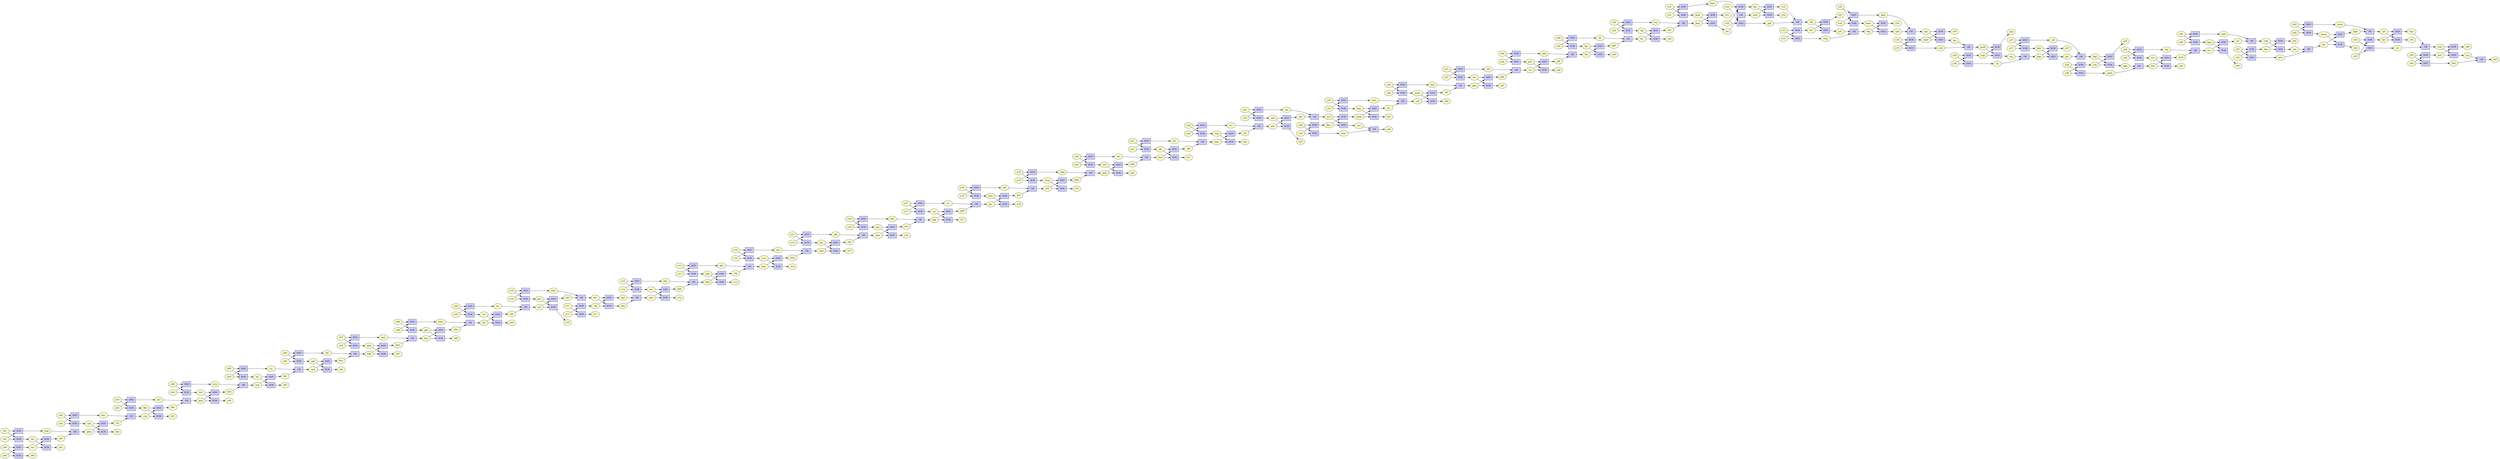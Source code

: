 digraph circuito {
    rankdir=LR;
    node [shape=box, style=filled, fillcolor="#CCCCFF"];
    gate0 [label="XOR"];
    mrh [shape=ellipse, fillcolor="#FFFFCC", style=filled];
    bnc [shape=ellipse, fillcolor="#FFFFCC", style=filled];
    z32 [shape=ellipse, fillcolor="#FFFFCC", style=filled];
    mrh -> gate0;
    bnc -> gate0;
    gate0 -> z32;
    gate1 [label="XOR"];
    y14 [shape=ellipse, fillcolor="#FFFFCC", style=filled];
    x14 [shape=ellipse, fillcolor="#FFFFCC", style=filled];
    vvw [shape=ellipse, fillcolor="#FFFFCC", style=filled];
    y14 -> gate1;
    x14 -> gate1;
    gate1 -> vvw;
    gate2 [label="XOR"];
    bjt [shape=ellipse, fillcolor="#FFFFCC", style=filled];
    mmm [shape=ellipse, fillcolor="#FFFFCC", style=filled];
    z42 [shape=ellipse, fillcolor="#FFFFCC", style=filled];
    bjt -> gate2;
    mmm -> gate2;
    gate2 -> z42;
    gate3 [label="AND"];
    y41 [shape=ellipse, fillcolor="#FFFFCC", style=filled];
    x41 [shape=ellipse, fillcolor="#FFFFCC", style=filled];
    gwr [shape=ellipse, fillcolor="#FFFFCC", style=filled];
    y41 -> gate3;
    x41 -> gate3;
    gate3 -> gwr;
    gate4 [label="AND"];
    sbs [shape=ellipse, fillcolor="#FFFFCC", style=filled];
    vbj [shape=ellipse, fillcolor="#FFFFCC", style=filled];
    kpf [shape=ellipse, fillcolor="#FFFFCC", style=filled];
    sbs -> gate4;
    vbj -> gate4;
    gate4 -> kpf;
    gate5 [label="XOR"];
    x01 [shape=ellipse, fillcolor="#FFFFCC", style=filled];
    y01 [shape=ellipse, fillcolor="#FFFFCC", style=filled];
    rbr [shape=ellipse, fillcolor="#FFFFCC", style=filled];
    x01 -> gate5;
    y01 -> gate5;
    gate5 -> rbr;
    gate6 [label="XOR"];
    jkf [shape=ellipse, fillcolor="#FFFFCC", style=filled];
    kmf [shape=ellipse, fillcolor="#FFFFCC", style=filled];
    z21 [shape=ellipse, fillcolor="#FFFFCC", style=filled];
    jkf -> gate6;
    kmf -> gate6;
    gate6 -> z21;
    gate7 [label="XOR"];
    x25 [shape=ellipse, fillcolor="#FFFFCC", style=filled];
    y25 [shape=ellipse, fillcolor="#FFFFCC", style=filled];
    knp [shape=ellipse, fillcolor="#FFFFCC", style=filled];
    x25 -> gate7;
    y25 -> gate7;
    gate7 -> knp;
    gate8 [label="AND"];
    y05 [shape=ellipse, fillcolor="#FFFFCC", style=filled];
    x05 [shape=ellipse, fillcolor="#FFFFCC", style=filled];
    jcj [shape=ellipse, fillcolor="#FFFFCC", style=filled];
    y05 -> gate8;
    x05 -> gate8;
    gate8 -> jcj;
    gate9 [label="OR"];
    qpn [shape=ellipse, fillcolor="#FFFFCC", style=filled];
    gmv [shape=ellipse, fillcolor="#FFFFCC", style=filled];
    krq [shape=ellipse, fillcolor="#FFFFCC", style=filled];
    qpn -> gate9;
    gmv -> gate9;
    gate9 -> krq;
    gate10 [label="AND"];
    x19 [shape=ellipse, fillcolor="#FFFFCC", style=filled];
    y19 [shape=ellipse, fillcolor="#FFFFCC", style=filled];
    mfq [shape=ellipse, fillcolor="#FFFFCC", style=filled];
    x19 -> gate10;
    y19 -> gate10;
    gate10 -> mfq;
    gate11 [label="AND"];
    rvw [shape=ellipse, fillcolor="#FFFFCC", style=filled];
    mrh -> gate11;
    bnc -> gate11;
    gate11 -> rvw;
    gate12 [label="XOR"];
    wrg [shape=ellipse, fillcolor="#FFFFCC", style=filled];
    mjr [shape=ellipse, fillcolor="#FFFFCC", style=filled];
    z44 [shape=ellipse, fillcolor="#FFFFCC", style=filled];
    wrg -> gate12;
    mjr -> gate12;
    gate12 -> z44;
    gate13 [label="XOR"];
    y10 [shape=ellipse, fillcolor="#FFFFCC", style=filled];
    x10 [shape=ellipse, fillcolor="#FFFFCC", style=filled];
    gtn [shape=ellipse, fillcolor="#FFFFCC", style=filled];
    y10 -> gate13;
    x10 -> gate13;
    gate13 -> gtn;
    gate14 [label="AND"];
    y42 [shape=ellipse, fillcolor="#FFFFCC", style=filled];
    x42 [shape=ellipse, fillcolor="#FFFFCC", style=filled];
    dmw [shape=ellipse, fillcolor="#FFFFCC", style=filled];
    y42 -> gate14;
    x42 -> gate14;
    gate14 -> dmw;
    gate15 [label="OR"];
    wmj [shape=ellipse, fillcolor="#FFFFCC", style=filled];
    pft [shape=ellipse, fillcolor="#FFFFCC", style=filled];
    tkg [shape=ellipse, fillcolor="#FFFFCC", style=filled];
    wmj -> gate15;
    pft -> gate15;
    gate15 -> tkg;
    gate16 [label="AND"];
    x13 [shape=ellipse, fillcolor="#FFFFCC", style=filled];
    y13 [shape=ellipse, fillcolor="#FFFFCC", style=filled];
    qkc [shape=ellipse, fillcolor="#FFFFCC", style=filled];
    x13 -> gate16;
    y13 -> gate16;
    gate16 -> qkc;
    gate17 [label="XOR"];
    tjs [shape=ellipse, fillcolor="#FFFFCC", style=filled];
    y05 -> gate17;
    x05 -> gate17;
    gate17 -> tjs;
    gate18 [label="XOR"];
    pmk [shape=ellipse, fillcolor="#FFFFCC", style=filled];
    vqg [shape=ellipse, fillcolor="#FFFFCC", style=filled];
    z36 [shape=ellipse, fillcolor="#FFFFCC", style=filled];
    pmk -> gate18;
    vqg -> gate18;
    gate18 -> z36;
    gate19 [label="OR"];
    tcg [shape=ellipse, fillcolor="#FFFFCC", style=filled];
    fbd [shape=ellipse, fillcolor="#FFFFCC", style=filled];
    z45 [shape=ellipse, fillcolor="#FFFFCC", style=filled];
    tcg -> gate19;
    fbd -> gate19;
    gate19 -> z45;
    gate20 [label="AND"];
    y33 [shape=ellipse, fillcolor="#FFFFCC", style=filled];
    x33 [shape=ellipse, fillcolor="#FFFFCC", style=filled];
    y33 -> gate20;
    x33 -> gate20;
    gate20 -> wmj;
    gate21 [label="OR"];
    sqs [shape=ellipse, fillcolor="#FFFFCC", style=filled];
    thj [shape=ellipse, fillcolor="#FFFFCC", style=filled];
    sch [shape=ellipse, fillcolor="#FFFFCC", style=filled];
    sqs -> gate21;
    thj -> gate21;
    gate21 -> sch;
    gate22 [label="AND"];
    y16 [shape=ellipse, fillcolor="#FFFFCC", style=filled];
    x16 [shape=ellipse, fillcolor="#FFFFCC", style=filled];
    hbc [shape=ellipse, fillcolor="#FFFFCC", style=filled];
    y16 -> gate22;
    x16 -> gate22;
    gate22 -> hbc;
    gate23 [label="XOR"];
    y09 [shape=ellipse, fillcolor="#FFFFCC", style=filled];
    x09 [shape=ellipse, fillcolor="#FFFFCC", style=filled];
    svf [shape=ellipse, fillcolor="#FFFFCC", style=filled];
    y09 -> gate23;
    x09 -> gate23;
    gate23 -> svf;
    gate24 [label="OR"];
    mjb [shape=ellipse, fillcolor="#FFFFCC", style=filled];
    bbc [shape=ellipse, fillcolor="#FFFFCC", style=filled];
    bhq [shape=ellipse, fillcolor="#FFFFCC", style=filled];
    mjb -> gate24;
    bbc -> gate24;
    gate24 -> bhq;
    gate25 [label="XOR"];
    dvf [shape=ellipse, fillcolor="#FFFFCC", style=filled];
    fdj [shape=ellipse, fillcolor="#FFFFCC", style=filled];
    z33 [shape=ellipse, fillcolor="#FFFFCC", style=filled];
    dvf -> gate25;
    fdj -> gate25;
    gate25 -> z33;
    gate26 [label="AND"];
    x34 [shape=ellipse, fillcolor="#FFFFCC", style=filled];
    y34 [shape=ellipse, fillcolor="#FFFFCC", style=filled];
    pbp [shape=ellipse, fillcolor="#FFFFCC", style=filled];
    x34 -> gate26;
    y34 -> gate26;
    gate26 -> pbp;
    gate27 [label="XOR"];
    y44 [shape=ellipse, fillcolor="#FFFFCC", style=filled];
    x44 [shape=ellipse, fillcolor="#FFFFCC", style=filled];
    y44 -> gate27;
    x44 -> gate27;
    gate27 -> mjr;
    gate28 [label="XOR"];
    x28 [shape=ellipse, fillcolor="#FFFFCC", style=filled];
    y28 [shape=ellipse, fillcolor="#FFFFCC", style=filled];
    qdq [shape=ellipse, fillcolor="#FFFFCC", style=filled];
    x28 -> gate28;
    y28 -> gate28;
    gate28 -> qdq;
    gate29 [label="OR"];
    crp [shape=ellipse, fillcolor="#FFFFCC", style=filled];
    mgc [shape=ellipse, fillcolor="#FFFFCC", style=filled];
    qkc -> gate29;
    crp -> gate29;
    gate29 -> mgc;
    gate30 [label="AND"];
    vgn [shape=ellipse, fillcolor="#FFFFCC", style=filled];
    wfn [shape=ellipse, fillcolor="#FFFFCC", style=filled];
    khj [shape=ellipse, fillcolor="#FFFFCC", style=filled];
    vgn -> gate30;
    wfn -> gate30;
    gate30 -> khj;
    gate31 [label="OR"];
    rwc [shape=ellipse, fillcolor="#FFFFCC", style=filled];
    svg [shape=ellipse, fillcolor="#FFFFCC", style=filled];
    dng [shape=ellipse, fillcolor="#FFFFCC", style=filled];
    rwc -> gate31;
    svg -> gate31;
    gate31 -> dng;
    gate32 [label="XOR"];
    y33 -> gate32;
    x33 -> gate32;
    gate32 -> dvf;
    gate33 [label="XOR"];
    y29 [shape=ellipse, fillcolor="#FFFFCC", style=filled];
    x29 [shape=ellipse, fillcolor="#FFFFCC", style=filled];
    fqc [shape=ellipse, fillcolor="#FFFFCC", style=filled];
    y29 -> gate33;
    x29 -> gate33;
    gate33 -> fqc;
    gate34 [label="AND"];
    stq [shape=ellipse, fillcolor="#FFFFCC", style=filled];
    vqg -> gate34;
    pmk -> gate34;
    gate34 -> stq;
    gate35 [label="XOR"];
    rnv [shape=ellipse, fillcolor="#FFFFCC", style=filled];
    z01 [shape=ellipse, fillcolor="#FFFFCC", style=filled];
    rbr -> gate35;
    rnv -> gate35;
    gate35 -> z01;
    gate36 [label="XOR"];
    x37 [shape=ellipse, fillcolor="#FFFFCC", style=filled];
    y37 [shape=ellipse, fillcolor="#FFFFCC", style=filled];
    kbh [shape=ellipse, fillcolor="#FFFFCC", style=filled];
    x37 -> gate36;
    y37 -> gate36;
    gate36 -> kbh;
    gate37 [label="AND"];
    x35 [shape=ellipse, fillcolor="#FFFFCC", style=filled];
    y35 [shape=ellipse, fillcolor="#FFFFCC", style=filled];
    nsb [shape=ellipse, fillcolor="#FFFFCC", style=filled];
    x35 -> gate37;
    y35 -> gate37;
    gate37 -> nsb;
    gate38 [label="XOR"];
    hqn [shape=ellipse, fillcolor="#FFFFCC", style=filled];
    z37 [shape=ellipse, fillcolor="#FFFFCC", style=filled];
    hqn -> gate38;
    kbh -> gate38;
    gate38 -> z37;
    gate39 [label="XOR"];
    ftq [shape=ellipse, fillcolor="#FFFFCC", style=filled];
    z29 [shape=ellipse, fillcolor="#FFFFCC", style=filled];
    ftq -> gate39;
    fqc -> gate39;
    gate39 -> z29;
    gate40 [label="XOR"];
    y21 [shape=ellipse, fillcolor="#FFFFCC", style=filled];
    x21 [shape=ellipse, fillcolor="#FFFFCC", style=filled];
    y21 -> gate40;
    x21 -> gate40;
    gate40 -> jkf;
    gate41 [label="XOR"];
    y39 [shape=ellipse, fillcolor="#FFFFCC", style=filled];
    x39 [shape=ellipse, fillcolor="#FFFFCC", style=filled];
    vvc [shape=ellipse, fillcolor="#FFFFCC", style=filled];
    y39 -> gate41;
    x39 -> gate41;
    gate41 -> vvc;
    gate42 [label="XOR"];
    gnc [shape=ellipse, fillcolor="#FFFFCC", style=filled];
    x16 -> gate42;
    y16 -> gate42;
    gate42 -> gnc;
    gate43 [label="XOR"];
    dgn [shape=ellipse, fillcolor="#FFFFCC", style=filled];
    x41 -> gate43;
    y41 -> gate43;
    gate43 -> dgn;
    gate44 [label="XOR"];
    y12 [shape=ellipse, fillcolor="#FFFFCC", style=filled];
    x12 [shape=ellipse, fillcolor="#FFFFCC", style=filled];
    nvv [shape=ellipse, fillcolor="#FFFFCC", style=filled];
    y12 -> gate44;
    x12 -> gate44;
    gate44 -> nvv;
    gate45 [label="OR"];
    hgm [shape=ellipse, fillcolor="#FFFFCC", style=filled];
    cjb [shape=ellipse, fillcolor="#FFFFCC", style=filled];
    dmw -> gate45;
    hgm -> gate45;
    gate45 -> cjb;
    gate46 [label="OR"];
    crb [shape=ellipse, fillcolor="#FFFFCC", style=filled];
    bgw [shape=ellipse, fillcolor="#FFFFCC", style=filled];
    crb -> gate46;
    bgw -> gate46;
    gate46 -> mrh;
    gate47 [label="OR"];
    cfj [shape=ellipse, fillcolor="#FFFFCC", style=filled];
    stq -> gate47;
    cfj -> gate47;
    gate47 -> hqn;
    gate48 [label="XOR"];
    qdh [shape=ellipse, fillcolor="#FFFFCC", style=filled];
    z13 [shape=ellipse, fillcolor="#FFFFCC", style=filled];
    qdh -> gate48;
    bhq -> gate48;
    gate48 -> z13;
    gate49 [label="XOR"];
    thf [shape=ellipse, fillcolor="#FFFFCC", style=filled];
    z09 [shape=ellipse, fillcolor="#FFFFCC", style=filled];
    svf -> gate49;
    thf -> gate49;
    gate49 -> z09;
    gate50 [label="OR"];
    skb [shape=ellipse, fillcolor="#FFFFCC", style=filled];
    qdj [shape=ellipse, fillcolor="#FFFFCC", style=filled];
    nbm [shape=ellipse, fillcolor="#FFFFCC", style=filled];
    skb -> gate50;
    qdj -> gate50;
    gate50 -> nbm;
    gate51 [label="AND"];
    x24 [shape=ellipse, fillcolor="#FFFFCC", style=filled];
    y24 [shape=ellipse, fillcolor="#FFFFCC", style=filled];
    pwp [shape=ellipse, fillcolor="#FFFFCC", style=filled];
    x24 -> gate51;
    y24 -> gate51;
    gate51 -> pwp;
    gate52 [label="XOR"];
    x07 [shape=ellipse, fillcolor="#FFFFCC", style=filled];
    y07 [shape=ellipse, fillcolor="#FFFFCC", style=filled];
    gpb [shape=ellipse, fillcolor="#FFFFCC", style=filled];
    x07 -> gate52;
    y07 -> gate52;
    gate52 -> gpb;
    gate53 [label="OR"];
    qsj [shape=ellipse, fillcolor="#FFFFCC", style=filled];
    qvs [shape=ellipse, fillcolor="#FFFFCC", style=filled];
    qsj -> gate53;
    khj -> gate53;
    gate53 -> qvs;
    gate54 [label="XOR"];
    y30 [shape=ellipse, fillcolor="#FFFFCC", style=filled];
    x30 [shape=ellipse, fillcolor="#FFFFCC", style=filled];
    rdj [shape=ellipse, fillcolor="#FFFFCC", style=filled];
    y30 -> gate54;
    x30 -> gate54;
    gate54 -> rdj;
    gate55 [label="XOR"];
    x20 [shape=ellipse, fillcolor="#FFFFCC", style=filled];
    y20 [shape=ellipse, fillcolor="#FFFFCC", style=filled];
    vtd [shape=ellipse, fillcolor="#FFFFCC", style=filled];
    x20 -> gate55;
    y20 -> gate55;
    gate55 -> vtd;
    gate56 [label="XOR"];
    qmm [shape=ellipse, fillcolor="#FFFFCC", style=filled];
    svb [shape=ellipse, fillcolor="#FFFFCC", style=filled];
    z26 [shape=ellipse, fillcolor="#FFFFCC", style=filled];
    qmm -> gate56;
    svb -> gate56;
    gate56 -> z26;
    gate57 [label="AND"];
    tsn [shape=ellipse, fillcolor="#FFFFCC", style=filled];
    y20 -> gate57;
    x20 -> gate57;
    gate57 -> tsn;
    gate58 [label="OR"];
    cpb [shape=ellipse, fillcolor="#FFFFCC", style=filled];
    ngc [shape=ellipse, fillcolor="#FFFFCC", style=filled];
    pbp -> gate58;
    cpb -> gate58;
    gate58 -> ngc;
    gate59 [label="AND"];
    cct [shape=ellipse, fillcolor="#FFFFCC", style=filled];
    pvb [shape=ellipse, fillcolor="#FFFFCC", style=filled];
    jnk [shape=ellipse, fillcolor="#FFFFCC", style=filled];
    cct -> gate59;
    pvb -> gate59;
    gate59 -> jnk;
    gate60 [label="AND"];
    y06 [shape=ellipse, fillcolor="#FFFFCC", style=filled];
    x06 [shape=ellipse, fillcolor="#FFFFCC", style=filled];
    nfr [shape=ellipse, fillcolor="#FFFFCC", style=filled];
    y06 -> gate60;
    x06 -> gate60;
    gate60 -> nfr;
    gate61 [label="AND"];
    mfr [shape=ellipse, fillcolor="#FFFFCC", style=filled];
    gnc -> gate61;
    nbm -> gate61;
    gate61 -> mfr;
    gate62 [label="XOR"];
    bpm [shape=ellipse, fillcolor="#FFFFCC", style=filled];
    z34 [shape=ellipse, fillcolor="#FFFFCC", style=filled];
    tkg -> gate62;
    bpm -> gate62;
    gate62 -> z34;
    gate63 [label="XOR"];
    vkq [shape=ellipse, fillcolor="#FFFFCC", style=filled];
    sbs -> gate63;
    vbj -> gate63;
    gate63 -> vkq;
    gate64 [label="OR"];
    srj [shape=ellipse, fillcolor="#FFFFCC", style=filled];
    rvr [shape=ellipse, fillcolor="#FFFFCC", style=filled];
    srj -> gate64;
    rvr -> gate64;
    gate64 -> wfn;
    gate65 [label="XOR"];
    y04 [shape=ellipse, fillcolor="#FFFFCC", style=filled];
    x04 [shape=ellipse, fillcolor="#FFFFCC", style=filled];
    brf [shape=ellipse, fillcolor="#FFFFCC", style=filled];
    y04 -> gate65;
    x04 -> gate65;
    gate65 -> brf;
    gate66 [label="AND"];
    drv [shape=ellipse, fillcolor="#FFFFCC", style=filled];
    x21 -> gate66;
    y21 -> gate66;
    gate66 -> drv;
    gate67 [label="AND"];
    mmk [shape=ellipse, fillcolor="#FFFFCC", style=filled];
    jss [shape=ellipse, fillcolor="#FFFFCC", style=filled];
    mmk -> gate67;
    knp -> gate67;
    gate67 -> jss;
    gate68 [label="AND"];
    x22 [shape=ellipse, fillcolor="#FFFFCC", style=filled];
    y22 [shape=ellipse, fillcolor="#FFFFCC", style=filled];
    x22 -> gate68;
    y22 -> gate68;
    gate68 -> rvr;
    gate69 [label="AND"];
    y27 [shape=ellipse, fillcolor="#FFFFCC", style=filled];
    x27 [shape=ellipse, fillcolor="#FFFFCC", style=filled];
    srb [shape=ellipse, fillcolor="#FFFFCC", style=filled];
    y27 -> gate69;
    x27 -> gate69;
    gate69 -> srb;
    gate70 [label="AND"];
    hth [shape=ellipse, fillcolor="#FFFFCC", style=filled];
    qvm [shape=ellipse, fillcolor="#FFFFCC", style=filled];
    vvc -> gate70;
    hth -> gate70;
    gate70 -> qvm;
    gate71 [label="OR"];
    mdm [shape=ellipse, fillcolor="#FFFFCC", style=filled];
    hqh [shape=ellipse, fillcolor="#FFFFCC", style=filled];
    mdm -> gate71;
    hqh -> gate71;
    gate71 -> hth;
    gate72 [label="AND"];
    bjr [shape=ellipse, fillcolor="#FFFFCC", style=filled];
    wgc [shape=ellipse, fillcolor="#FFFFCC", style=filled];
    bjr -> gate72;
    cjb -> gate72;
    gate72 -> wgc;
    gate73 [label="XOR"];
    prm [shape=ellipse, fillcolor="#FFFFCC", style=filled];
    jps [shape=ellipse, fillcolor="#FFFFCC", style=filled];
    z18 [shape=ellipse, fillcolor="#FFFFCC", style=filled];
    prm -> gate73;
    jps -> gate73;
    gate73 -> z18;
    gate74 [label="AND"];
    hpg [shape=ellipse, fillcolor="#FFFFCC", style=filled];
    ssv [shape=ellipse, fillcolor="#FFFFCC", style=filled];
    jvt [shape=ellipse, fillcolor="#FFFFCC", style=filled];
    hpg -> gate74;
    ssv -> gate74;
    gate74 -> jvt;
    gate75 [label="XOR"];
    mqw [shape=ellipse, fillcolor="#FFFFCC", style=filled];
    z35 [shape=ellipse, fillcolor="#FFFFCC", style=filled];
    ngc -> gate75;
    mqw -> gate75;
    gate75 -> z35;
    gate76 [label="XOR"];
    gbw [shape=ellipse, fillcolor="#FFFFCC", style=filled];
    vjb [shape=ellipse, fillcolor="#FFFFCC", style=filled];
    z02 [shape=ellipse, fillcolor="#FFFFCC", style=filled];
    gbw -> gate76;
    vjb -> gate76;
    gate76 -> z02;
    gate77 [label="OR"];
    jbf [shape=ellipse, fillcolor="#FFFFCC", style=filled];
    ptp [shape=ellipse, fillcolor="#FFFFCC", style=filled];
    ghq [shape=ellipse, fillcolor="#FFFFCC", style=filled];
    jbf -> gate77;
    ptp -> gate77;
    gate77 -> ghq;
    gate78 [label="OR"];
    cwc [shape=ellipse, fillcolor="#FFFFCC", style=filled];
    z24 [shape=ellipse, fillcolor="#FFFFCC", style=filled];
    pwp -> gate78;
    cwc -> gate78;
    gate78 -> z24;
    gate79 [label="OR"];
    hkh [shape=ellipse, fillcolor="#FFFFCC", style=filled];
    nst [shape=ellipse, fillcolor="#FFFFCC", style=filled];
    gnn [shape=ellipse, fillcolor="#FFFFCC", style=filled];
    hkh -> gate79;
    nst -> gate79;
    gate79 -> gnn;
    gate80 [label="XOR"];
    fkb [shape=ellipse, fillcolor="#FFFFCC", style=filled];
    vrp [shape=ellipse, fillcolor="#FFFFCC", style=filled];
    z03 [shape=ellipse, fillcolor="#FFFFCC", style=filled];
    fkb -> gate80;
    vrp -> gate80;
    gate80 -> z03;
    gate81 [label="AND"];
    svb -> gate81;
    qmm -> gate81;
    gate81 -> jbf;
    gate82 [label="AND"];
    y09 -> gate82;
    x09 -> gate82;
    gate82 -> thj;
    gate83 [label="AND"];
    hdk [shape=ellipse, fillcolor="#FFFFCC", style=filled];
    hdk -> gate83;
    gpb -> gate83;
    gate83 -> gmv;
    gate84 [label="AND"];
    wfw [shape=ellipse, fillcolor="#FFFFCC", style=filled];
    gnn -> gate84;
    brf -> gate84;
    gate84 -> wfw;
    gate85 [label="OR"];
    knv [shape=ellipse, fillcolor="#FFFFCC", style=filled];
    knv -> gate85;
    nfr -> gate85;
    gate85 -> hdk;
    gate86 [label="XOR"];
    z14 [shape=ellipse, fillcolor="#FFFFCC", style=filled];
    mgc -> gate86;
    vvw -> gate86;
    gate86 -> z14;
    gate87 [label="OR"];
    rbp [shape=ellipse, fillcolor="#FFFFCC", style=filled];
    rbp -> gate87;
    qvm -> gate87;
    gate87 -> ssv;
    gate88 [label="XOR"];
    y34 -> gate88;
    x34 -> gate88;
    gate88 -> bpm;
    gate89 [label="AND"];
    kmc [shape=ellipse, fillcolor="#FFFFCC", style=filled];
    qvs -> gate89;
    kmc -> gate89;
    gate89 -> cwc;
    gate90 [label="OR"];
    hqp [shape=ellipse, fillcolor="#FFFFCC", style=filled];
    nbf [shape=ellipse, fillcolor="#FFFFCC", style=filled];
    hqp -> gate90;
    nbf -> gate90;
    gate90 -> gbw;
    gate91 [label="AND"];
    svf -> gate91;
    thf -> gate91;
    gate91 -> sqs;
    gate92 [label="AND"];
    y30 -> gate92;
    x30 -> gate92;
    gate92 -> svg;
    gate93 [label="OR"];
    vgs [shape=ellipse, fillcolor="#FFFFCC", style=filled];
    vgs -> gate93;
    gwr -> gate93;
    gate93 -> bjt;
    gate94 [label="AND"];
    y28 -> gate94;
    x28 -> gate94;
    gate94 -> pvb;
    gate95 [label="AND"];
    y17 [shape=ellipse, fillcolor="#FFFFCC", style=filled];
    x17 [shape=ellipse, fillcolor="#FFFFCC", style=filled];
    jcs [shape=ellipse, fillcolor="#FFFFCC", style=filled];
    y17 -> gate95;
    x17 -> gate95;
    gate95 -> jcs;
    gate96 [label="OR"];
    bsv [shape=ellipse, fillcolor="#FFFFCC", style=filled];
    vrn [shape=ellipse, fillcolor="#FFFFCC", style=filled];
    bsv -> gate96;
    vrn -> gate96;
    gate96 -> vrp;
    gate97 [label="OR"];
    jpk [shape=ellipse, fillcolor="#FFFFCC", style=filled];
    jpk -> gate97;
    rvw -> gate97;
    gate97 -> fdj;
    gate98 [label="AND"];
    x11 [shape=ellipse, fillcolor="#FFFFCC", style=filled];
    y11 [shape=ellipse, fillcolor="#FFFFCC", style=filled];
    z11 [shape=ellipse, fillcolor="#FFFFCC", style=filled];
    x11 -> gate98;
    y11 -> gate98;
    gate98 -> z11;
    gate99 [label="XOR"];
    vwh [shape=ellipse, fillcolor="#FFFFCC", style=filled];
    z41 [shape=ellipse, fillcolor="#FFFFCC", style=filled];
    vwh -> gate99;
    dgn -> gate99;
    gate99 -> z41;
    gate100 [label="AND"];
    y08 [shape=ellipse, fillcolor="#FFFFCC", style=filled];
    x08 [shape=ellipse, fillcolor="#FFFFCC", style=filled];
    wwb [shape=ellipse, fillcolor="#FFFFCC", style=filled];
    y08 -> gate100;
    x08 -> gate100;
    gate100 -> wwb;
    gate101 [label="AND"];
    wrg -> gate101;
    mjr -> gate101;
    gate101 -> tcg;
    gate102 [label="OR"];
    mjp [shape=ellipse, fillcolor="#FFFFCC", style=filled];
    hbc -> gate102;
    mfr -> gate102;
    gate102 -> mjp;
    gate103 [label="XOR"];
    z25 [shape=ellipse, fillcolor="#FFFFCC", style=filled];
    knp -> gate103;
    mmk -> gate103;
    gate103 -> z25;
    gate104 [label="AND"];
    y44 -> gate104;
    x44 -> gate104;
    gate104 -> fbd;
    gate105 [label="XOR"];
    y15 [shape=ellipse, fillcolor="#FFFFCC", style=filled];
    x15 [shape=ellipse, fillcolor="#FFFFCC", style=filled];
    mjc [shape=ellipse, fillcolor="#FFFFCC", style=filled];
    y15 -> gate105;
    x15 -> gate105;
    gate105 -> mjc;
    gate106 [label="XOR"];
    x32 [shape=ellipse, fillcolor="#FFFFCC", style=filled];
    y32 [shape=ellipse, fillcolor="#FFFFCC", style=filled];
    x32 -> gate106;
    y32 -> gate106;
    gate106 -> bnc;
    gate107 [label="AND"];
    qvq [shape=ellipse, fillcolor="#FFFFCC", style=filled];
    x04 -> gate107;
    y04 -> gate107;
    gate107 -> qvq;
    gate108 [label="XOR"];
    ssg [shape=ellipse, fillcolor="#FFFFCC", style=filled];
    shm [shape=ellipse, fillcolor="#FFFFCC", style=filled];
    z22 [shape=ellipse, fillcolor="#FFFFCC", style=filled];
    ssg -> gate108;
    shm -> gate108;
    gate108 -> z22;
    gate109 [label="XOR"];
    fnc [shape=ellipse, fillcolor="#FFFFCC", style=filled];
    z27 [shape=ellipse, fillcolor="#FFFFCC", style=filled];
    ghq -> gate109;
    fnc -> gate109;
    gate109 -> z27;
    gate110 [label="AND"];
    jmb [shape=ellipse, fillcolor="#FFFFCC", style=filled];
    x10 -> gate110;
    y10 -> gate110;
    gate110 -> jmb;
    gate111 [label="AND"];
    y32 -> gate111;
    x32 -> gate111;
    gate111 -> jpk;
    gate112 [label="AND"];
    y07 -> gate112;
    x07 -> gate112;
    gate112 -> qpn;
    gate113 [label="AND"];
    hrj [shape=ellipse, fillcolor="#FFFFCC", style=filled];
    ngc -> gate113;
    mqw -> gate113;
    gate113 -> hrj;
    gate114 [label="AND"];
    x43 [shape=ellipse, fillcolor="#FFFFCC", style=filled];
    y43 [shape=ellipse, fillcolor="#FFFFCC", style=filled];
    cts [shape=ellipse, fillcolor="#FFFFCC", style=filled];
    x43 -> gate114;
    y43 -> gate114;
    gate114 -> cts;
    gate115 [label="AND"];
    vmb [shape=ellipse, fillcolor="#FFFFCC", style=filled];
    vmb -> gate115;
    mjc -> gate115;
    gate115 -> skb;
    gate116 [label="XOR"];
    z10 [shape=ellipse, fillcolor="#FFFFCC", style=filled];
    sch -> gate116;
    gtn -> gate116;
    gate116 -> z10;
    gate117 [label="AND"];
    rnv -> gate117;
    rbr -> gate117;
    gate117 -> nbf;
    gate118 [label="AND"];
    frv [shape=ellipse, fillcolor="#FFFFCC", style=filled];
    frv -> gate118;
    rdj -> gate118;
    gate118 -> rwc;
    gate119 [label="XOR"];
    ncd [shape=ellipse, fillcolor="#FFFFCC", style=filled];
    z05 [shape=ellipse, fillcolor="#FFFFCC", style=filled];
    tjs -> gate119;
    ncd -> gate119;
    gate119 -> z05;
    gate120 [label="OR"];
    qbd [shape=ellipse, fillcolor="#FFFFCC", style=filled];
    qbd -> gate120;
    jcs -> gate120;
    gate120 -> jps;
    gate121 [label="AND"];
    hrb [shape=ellipse, fillcolor="#FFFFCC", style=filled];
    prm -> gate121;
    jps -> gate121;
    gate121 -> hrb;
    gate122 [label="OR"];
    qdq -> gate122;
    jnk -> gate122;
    gate122 -> ftq;
    gate123 [label="AND"];
    jft [shape=ellipse, fillcolor="#FFFFCC", style=filled];
    x29 -> gate123;
    y29 -> gate123;
    gate123 -> jft;
    gate124 [label="AND"];
    y40 [shape=ellipse, fillcolor="#FFFFCC", style=filled];
    x40 [shape=ellipse, fillcolor="#FFFFCC", style=filled];
    pqh [shape=ellipse, fillcolor="#FFFFCC", style=filled];
    y40 -> gate124;
    x40 -> gate124;
    gate124 -> pqh;
    gate125 [label="AND"];
    kbf [shape=ellipse, fillcolor="#FFFFCC", style=filled];
    gtn -> gate125;
    sch -> gate125;
    gate125 -> kbf;
    gate126 [label="XOR"];
    wmp [shape=ellipse, fillcolor="#FFFFCC", style=filled];
    mft [shape=ellipse, fillcolor="#FFFFCC", style=filled];
    z19 [shape=ellipse, fillcolor="#FFFFCC", style=filled];
    wmp -> gate126;
    mft -> gate126;
    gate126 -> z19;
    gate127 [label="AND"];
    tcj [shape=ellipse, fillcolor="#FFFFCC", style=filled];
    tcj -> gate127;
    mjp -> gate127;
    gate127 -> qbd;
    gate128 [label="AND"];
    dvf -> gate128;
    fdj -> gate128;
    gate128 -> pft;
    gate129 [label="OR"];
    nkj [shape=ellipse, fillcolor="#FFFFCC", style=filled];
    nkj -> gate129;
    drv -> gate129;
    gate129 -> shm;
    gate130 [label="OR"];
    kfn [shape=ellipse, fillcolor="#FFFFCC", style=filled];
    cpw [shape=ellipse, fillcolor="#FFFFCC", style=filled];
    jcj -> gate130;
    kfn -> gate130;
    gate130 -> cpw;
    gate131 [label="XOR"];
    gqf [shape=ellipse, fillcolor="#FFFFCC", style=filled];
    z06 [shape=ellipse, fillcolor="#FFFFCC", style=filled];
    cpw -> gate131;
    gqf -> gate131;
    gate131 -> z06;
    gate132 [label="OR"];
    qwb [shape=ellipse, fillcolor="#FFFFCC", style=filled];
    jss -> gate132;
    qwb -> gate132;
    gate132 -> svb;
    gate133 [label="XOR"];
    x02 [shape=ellipse, fillcolor="#FFFFCC", style=filled];
    y02 [shape=ellipse, fillcolor="#FFFFCC", style=filled];
    x02 -> gate133;
    y02 -> gate133;
    gate133 -> vjb;
    gate134 [label="OR"];
    cts -> gate134;
    wgc -> gate134;
    gate134 -> wrg;
    gate135 [label="OR"];
    nmq [shape=ellipse, fillcolor="#FFFFCC", style=filled];
    jhd [shape=ellipse, fillcolor="#FFFFCC", style=filled];
    nmq -> gate135;
    jhd -> gate135;
    gate135 -> vmb;
    gate136 [label="XOR"];
    mks [shape=ellipse, fillcolor="#FFFFCC", style=filled];
    z12 [shape=ellipse, fillcolor="#FFFFCC", style=filled];
    mks -> gate136;
    nvv -> gate136;
    gate136 -> z12;
    gate137 [label="OR"];
    jmb -> gate137;
    kbf -> gate137;
    gate137 -> sbs;
    gate138 [label="OR"];
    vkm [shape=ellipse, fillcolor="#FFFFCC", style=filled];
    vkm -> gate138;
    wwb -> gate138;
    gate138 -> thf;
    gate139 [label="OR"];
    qhh [shape=ellipse, fillcolor="#FFFFCC", style=filled];
    qhh -> gate139;
    jft -> gate139;
    gate139 -> frv;
    gate140 [label="OR"];
    jpf [shape=ellipse, fillcolor="#FFFFCC", style=filled];
    cdf [shape=ellipse, fillcolor="#FFFFCC", style=filled];
    dkp [shape=ellipse, fillcolor="#FFFFCC", style=filled];
    jpf -> gate140;
    cdf -> gate140;
    gate140 -> dkp;
    gate141 [label="XOR"];
    x36 [shape=ellipse, fillcolor="#FFFFCC", style=filled];
    y36 [shape=ellipse, fillcolor="#FFFFCC", style=filled];
    x36 -> gate141;
    y36 -> gate141;
    gate141 -> vqg;
    gate142 [label="XOR"];
    z16 [shape=ellipse, fillcolor="#FFFFCC", style=filled];
    nbm -> gate142;
    gnc -> gate142;
    gate142 -> z16;
    gate143 [label="AND"];
    gqf -> gate143;
    cpw -> gate143;
    gate143 -> knv;
    gate144 [label="OR"];
    ghg [shape=ellipse, fillcolor="#FFFFCC", style=filled];
    gnk [shape=ellipse, fillcolor="#FFFFCC", style=filled];
    ghg -> gate144;
    mfq -> gate144;
    gate144 -> gnk;
    gate145 [label="AND"];
    y38 [shape=ellipse, fillcolor="#FFFFCC", style=filled];
    x38 [shape=ellipse, fillcolor="#FFFFCC", style=filled];
    y38 -> gate145;
    x38 -> gate145;
    gate145 -> mdm;
    gate146 [label="XOR"];
    y23 [shape=ellipse, fillcolor="#FFFFCC", style=filled];
    x23 [shape=ellipse, fillcolor="#FFFFCC", style=filled];
    y23 -> gate146;
    x23 -> gate146;
    gate146 -> vgn;
    gate147 [label="OR"];
    pqh -> gate147;
    jvt -> gate147;
    gate147 -> vwh;
    gate148 [label="AND"];
    hbb [shape=ellipse, fillcolor="#FFFFCC", style=filled];
    vtd -> gate148;
    gnk -> gate148;
    gate148 -> hbb;
    gate149 [label="AND"];
    x18 [shape=ellipse, fillcolor="#FFFFCC", style=filled];
    y18 [shape=ellipse, fillcolor="#FFFFCC", style=filled];
    sds [shape=ellipse, fillcolor="#FFFFCC", style=filled];
    x18 -> gate149;
    y18 -> gate149;
    gate149 -> sds;
    gate150 [label="AND"];
    x02 -> gate150;
    y02 -> gate150;
    gate150 -> bsv;
    gate151 [label="XOR"];
    z40 [shape=ellipse, fillcolor="#FFFFCC", style=filled];
    ssv -> gate151;
    hpg -> gate151;
    gate151 -> z40;
    gate152 [label="XOR"];
    qvs -> gate152;
    kmc -> gate152;
    gate152 -> mmk;
    gate153 [label="AND"];
    y26 [shape=ellipse, fillcolor="#FFFFCC", style=filled];
    x26 [shape=ellipse, fillcolor="#FFFFCC", style=filled];
    y26 -> gate153;
    x26 -> gate153;
    gate153 -> ptp;
    gate154 [label="AND"];
    qdh -> gate154;
    bhq -> gate154;
    gate154 -> crp;
    gate155 [label="AND"];
    y12 -> gate155;
    x12 -> gate155;
    gate155 -> bbc;
    gate156 [label="AND"];
    y23 -> gate156;
    x23 -> gate156;
    gate156 -> qsj;
    gate157 [label="AND"];
    y37 -> gate157;
    x37 -> gate157;
    gate157 -> cdf;
    gate158 [label="XOR"];
    z39 [shape=ellipse, fillcolor="#FFFFCC", style=filled];
    hth -> gate158;
    vvc -> gate158;
    gate158 -> z39;
    gate159 [label="OR"];
    pkp [shape=ellipse, fillcolor="#FFFFCC", style=filled];
    pkp -> gate159;
    srb -> gate159;
    gate159 -> cct;
    gate160 [label="AND"];
    fnc -> gate160;
    ghq -> gate160;
    gate160 -> pkp;
    gate161 [label="XOR"];
    x18 -> gate161;
    y18 -> gate161;
    gate161 -> prm;
    gate162 [label="XOR"];
    y43 -> gate162;
    x43 -> gate162;
    gate162 -> bjr;
    gate163 [label="XOR"];
    x26 -> gate163;
    y26 -> gate163;
    gate163 -> qmm;
    gate164 [label="AND"];
    kbh -> gate164;
    hqn -> gate164;
    gate164 -> jpf;
    gate165 [label="XOR"];
    gjd [shape=ellipse, fillcolor="#FFFFCC", style=filled];
    x08 -> gate165;
    y08 -> gate165;
    gate165 -> gjd;
    gate166 [label="AND"];
    vwh -> gate166;
    dgn -> gate166;
    gate166 -> vgs;
    gate167 [label="XOR"];
    x27 -> gate167;
    y27 -> gate167;
    gate167 -> fnc;
    gate168 [label="XOR"];
    z04 [shape=ellipse, fillcolor="#FFFFCC", style=filled];
    gnn -> gate168;
    brf -> gate168;
    gate168 -> z04;
    gate169 [label="OR"];
    kpf -> gate169;
    vkq -> gate169;
    gate169 -> mks;
    gate170 [label="XOR"];
    z30 [shape=ellipse, fillcolor="#FFFFCC", style=filled];
    frv -> gate170;
    rdj -> gate170;
    gate170 -> z30;
    gate171 [label="AND"];
    y25 -> gate171;
    x25 -> gate171;
    gate171 -> qwb;
    gate172 [label="AND"];
    ftq -> gate172;
    fqc -> gate172;
    gate172 -> qhh;
    gate173 [label="AND"];
    gjd -> gate173;
    krq -> gate173;
    gate173 -> vkm;
    gate174 [label="XOR"];
    x35 -> gate174;
    y35 -> gate174;
    gate174 -> mqw;
    gate175 [label="XOR"];
    y06 -> gate175;
    x06 -> gate175;
    gate175 -> gqf;
    gate176 [label="AND"];
    x15 -> gate176;
    y15 -> gate176;
    gate176 -> qdj;
    gate177 [label="AND"];
    tjs -> gate177;
    ncd -> gate177;
    gate177 -> kfn;
    gate178 [label="AND"];
    nvv -> gate178;
    mks -> gate178;
    gate178 -> mjb;
    gate179 [label="XOR"];
    pwd [shape=ellipse, fillcolor="#FFFFCC", style=filled];
    z31 [shape=ellipse, fillcolor="#FFFFCC", style=filled];
    dng -> gate179;
    pwd -> gate179;
    gate179 -> z31;
    gate180 [label="XOR"];
    z15 [shape=ellipse, fillcolor="#FFFFCC", style=filled];
    mjc -> gate180;
    vmb -> gate180;
    gate180 -> z15;
    gate181 [label="XOR"];
    z07 [shape=ellipse, fillcolor="#FFFFCC", style=filled];
    hdk -> gate181;
    gpb -> gate181;
    gate181 -> z07;
    gate182 [label="AND"];
    y36 -> gate182;
    x36 -> gate182;
    gate182 -> cfj;
    gate183 [label="AND"];
    y39 -> gate183;
    x39 -> gate183;
    gate183 -> rbp;
    gate184 [label="AND"];
    y03 [shape=ellipse, fillcolor="#FFFFCC", style=filled];
    x03 [shape=ellipse, fillcolor="#FFFFCC", style=filled];
    y03 -> gate184;
    x03 -> gate184;
    gate184 -> nst;
    gate185 [label="AND"];
    dng -> gate185;
    pwd -> gate185;
    gate185 -> crb;
    gate186 [label="XOR"];
    x03 -> gate186;
    y03 -> gate186;
    gate186 -> fkb;
    gate187 [label="AND"];
    mgc -> gate187;
    vvw -> gate187;
    gate187 -> nmq;
    gate188 [label="AND"];
    x31 [shape=ellipse, fillcolor="#FFFFCC", style=filled];
    y31 [shape=ellipse, fillcolor="#FFFFCC", style=filled];
    x31 -> gate188;
    y31 -> gate188;
    gate188 -> bgw;
    gate189 [label="XOR"];
    y13 -> gate189;
    x13 -> gate189;
    gate189 -> qdh;
    gate190 [label="OR"];
    wfw -> gate190;
    qvq -> gate190;
    gate190 -> ncd;
    gate191 [label="XOR"];
    x22 -> gate191;
    y22 -> gate191;
    gate191 -> ssg;
    gate192 [label="XOR"];
    x11 -> gate192;
    y11 -> gate192;
    gate192 -> vbj;
    gate193 [label="XOR"];
    z43 [shape=ellipse, fillcolor="#FFFFCC", style=filled];
    bjr -> gate193;
    cjb -> gate193;
    gate193 -> z43;
    gate194 [label="XOR"];
    x17 -> gate194;
    y17 -> gate194;
    gate194 -> tcj;
    gate195 [label="XOR"];
    z28 [shape=ellipse, fillcolor="#FFFFCC", style=filled];
    pvb -> gate195;
    cct -> gate195;
    gate195 -> z28;
    gate196 [label="OR"];
    tsn -> gate196;
    hbb -> gate196;
    gate196 -> kmf;
    gate197 [label="XOR"];
    vsb [shape=ellipse, fillcolor="#FFFFCC", style=filled];
    y38 -> gate197;
    x38 -> gate197;
    gate197 -> vsb;
    gate198 [label="XOR"];
    x42 -> gate198;
    y42 -> gate198;
    gate198 -> mmm;
    gate199 [label="AND"];
    bjt -> gate199;
    mmm -> gate199;
    gate199 -> hgm;
    gate200 [label="OR"];
    hrb -> gate200;
    sds -> gate200;
    gate200 -> mft;
    gate201 [label="XOR"];
    x24 -> gate201;
    y24 -> gate201;
    gate201 -> kmc;
    gate202 [label="XOR"];
    z20 [shape=ellipse, fillcolor="#FFFFCC", style=filled];
    vtd -> gate202;
    gnk -> gate202;
    gate202 -> z20;
    gate203 [label="AND"];
    y00 [shape=ellipse, fillcolor="#FFFFCC", style=filled];
    x00 [shape=ellipse, fillcolor="#FFFFCC", style=filled];
    y00 -> gate203;
    x00 -> gate203;
    gate203 -> rnv;
    gate204 [label="XOR"];
    z23 [shape=ellipse, fillcolor="#FFFFCC", style=filled];
    wfn -> gate204;
    vgn -> gate204;
    gate204 -> z23;
    gate205 [label="AND"];
    z38 [shape=ellipse, fillcolor="#FFFFCC", style=filled];
    vsb -> gate205;
    dkp -> gate205;
    gate205 -> z38;
    gate206 [label="XOR"];
    z00 [shape=ellipse, fillcolor="#FFFFCC", style=filled];
    y00 -> gate206;
    x00 -> gate206;
    gate206 -> z00;
    gate207 [label="XOR"];
    z17 [shape=ellipse, fillcolor="#FFFFCC", style=filled];
    mjp -> gate207;
    tcj -> gate207;
    gate207 -> z17;
    gate208 [label="AND"];
    shm -> gate208;
    ssg -> gate208;
    gate208 -> srj;
    gate209 [label="XOR"];
    dkp -> gate209;
    vsb -> gate209;
    gate209 -> hqh;
    gate210 [label="AND"];
    vrp -> gate210;
    fkb -> gate210;
    gate210 -> hkh;
    gate211 [label="XOR"];
    z08 [shape=ellipse, fillcolor="#FFFFCC", style=filled];
    gjd -> gate211;
    krq -> gate211;
    gate211 -> z08;
    gate212 [label="AND"];
    vjb -> gate212;
    gbw -> gate212;
    gate212 -> vrn;
    gate213 [label="AND"];
    kmf -> gate213;
    jkf -> gate213;
    gate213 -> nkj;
    gate214 [label="AND"];
    x14 -> gate214;
    y14 -> gate214;
    gate214 -> jhd;
    gate215 [label="XOR"];
    y31 -> gate215;
    x31 -> gate215;
    gate215 -> pwd;
    gate216 [label="AND"];
    x01 -> gate216;
    y01 -> gate216;
    gate216 -> hqp;
    gate217 [label="XOR"];
    y40 -> gate217;
    x40 -> gate217;
    gate217 -> hpg;
    gate218 [label="OR"];
    nsb -> gate218;
    hrj -> gate218;
    gate218 -> pmk;
    gate219 [label="AND"];
    bpm -> gate219;
    tkg -> gate219;
    gate219 -> cpb;
    gate220 [label="XOR"];
    y19 -> gate220;
    x19 -> gate220;
    gate220 -> wmp;
    gate221 [label="AND"];
    wmp -> gate221;
    mft -> gate221;
    gate221 -> ghg;
}
